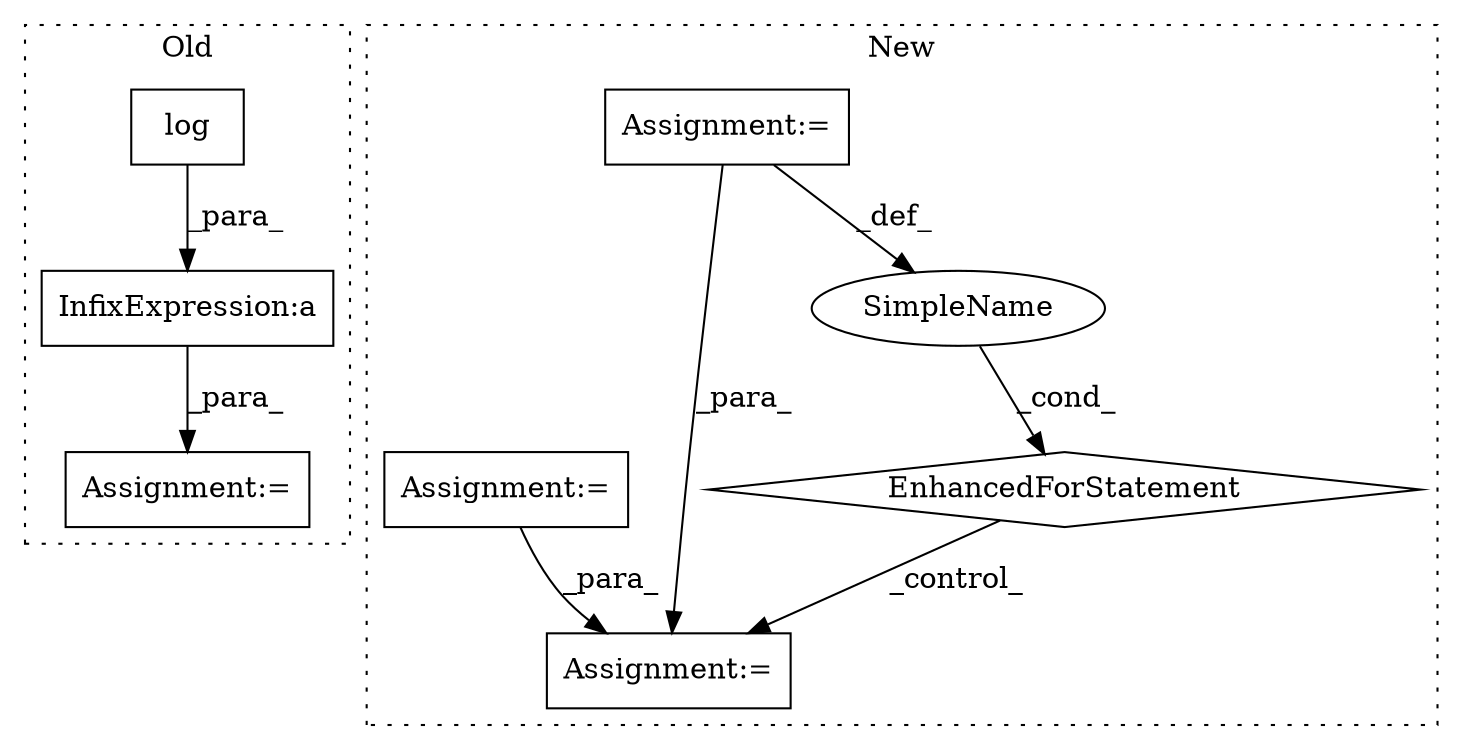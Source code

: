 digraph G {
subgraph cluster0 {
1 [label="log" a="32" s="6931,7028" l="4,1" shape="box"];
7 [label="InfixExpression:a" a="27" s="7030" l="3" shape="box"];
8 [label="Assignment:=" a="7" s="6924" l="1" shape="box"];
label = "Old";
style="dotted";
}
subgraph cluster1 {
2 [label="EnhancedForStatement" a="70" s="7198,7285" l="61,2" shape="diamond"];
3 [label="Assignment:=" a="7" s="7198,7285" l="61,2" shape="box"];
4 [label="Assignment:=" a="7" s="7431" l="1" shape="box"];
5 [label="SimpleName" a="42" s="7263" l="1" shape="ellipse"];
6 [label="Assignment:=" a="7" s="7024" l="1" shape="box"];
label = "New";
style="dotted";
}
1 -> 7 [label="_para_"];
2 -> 4 [label="_control_"];
3 -> 5 [label="_def_"];
3 -> 4 [label="_para_"];
5 -> 2 [label="_cond_"];
6 -> 4 [label="_para_"];
7 -> 8 [label="_para_"];
}